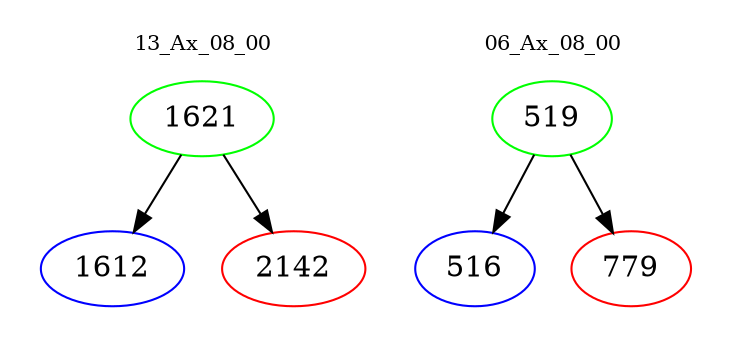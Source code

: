 digraph{
subgraph cluster_0 {
color = white
label = "13_Ax_08_00";
fontsize=10;
T0_1621 [label="1621", color="green"]
T0_1621 -> T0_1612 [color="black"]
T0_1612 [label="1612", color="blue"]
T0_1621 -> T0_2142 [color="black"]
T0_2142 [label="2142", color="red"]
}
subgraph cluster_1 {
color = white
label = "06_Ax_08_00";
fontsize=10;
T1_519 [label="519", color="green"]
T1_519 -> T1_516 [color="black"]
T1_516 [label="516", color="blue"]
T1_519 -> T1_779 [color="black"]
T1_779 [label="779", color="red"]
}
}
